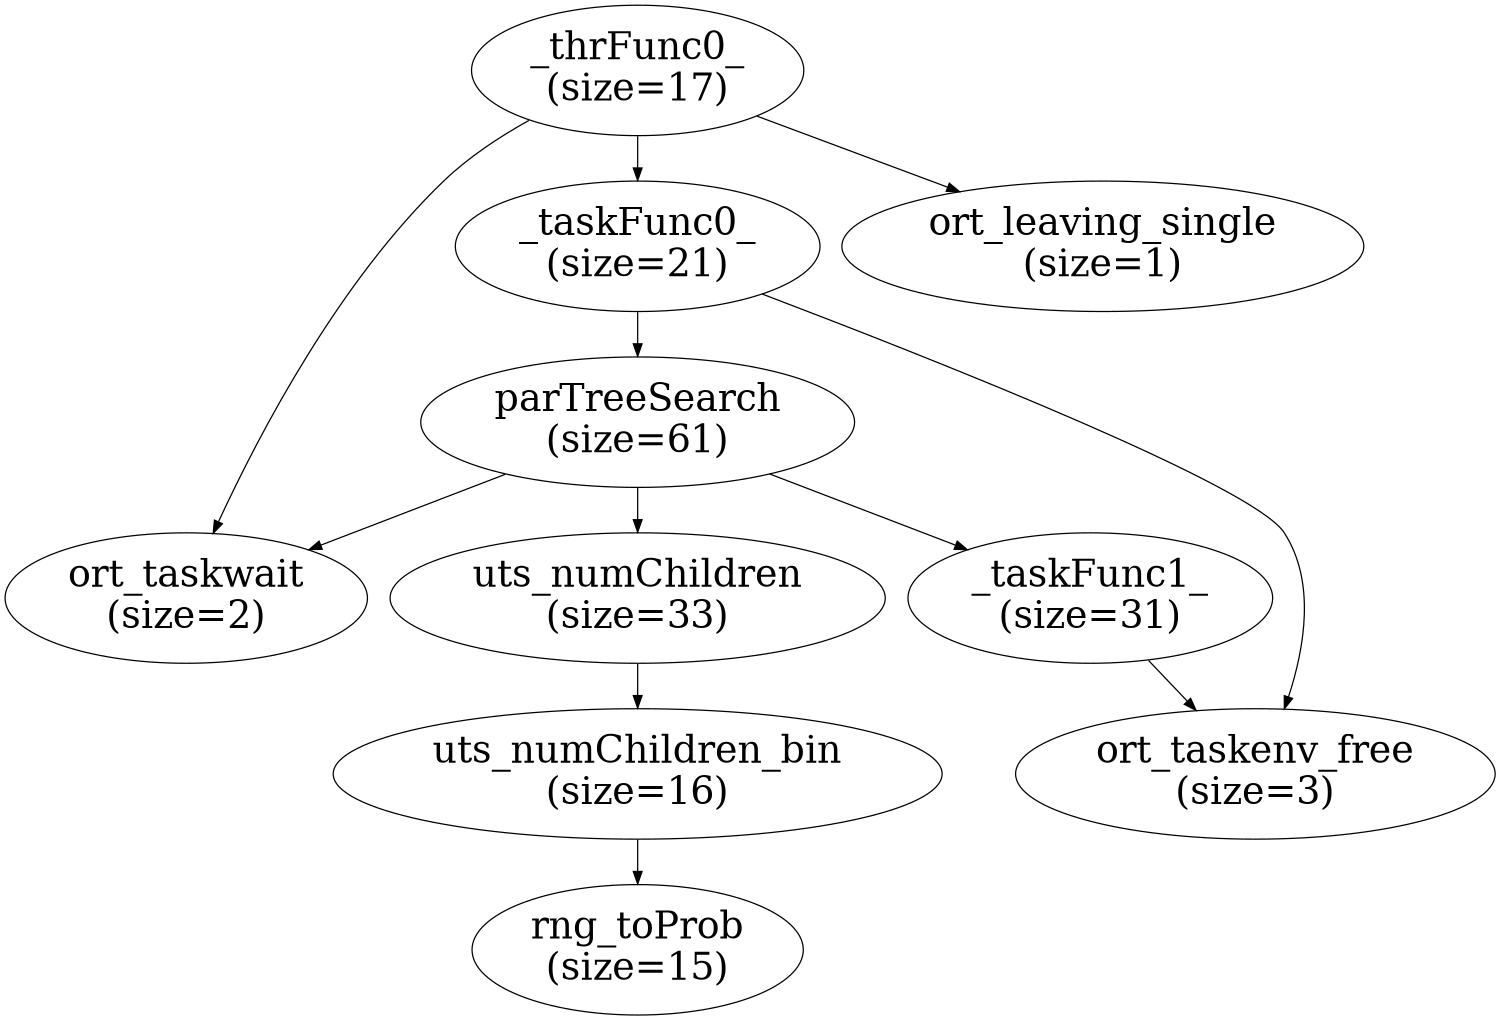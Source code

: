 digraph "" {
  size="10,8";
  rankdir=TB;
  center=1;
  rotate=0;
   {
   node [shape=plaintext,fontsize=10];

   }
   0 [label="_thrFunc0_\n(size=17)",fontsize=30]
   1 [label="ort_taskwait\n(size=2)",fontsize=30]
   2 [label="_taskFunc0_\n(size=21)",fontsize=30]
   3 [label="ort_taskenv_free\n(size=3)",fontsize=30]
   4 [label="parTreeSearch\n(size=61)",fontsize=30]
   5 [label="uts_numChildren\n(size=33)",fontsize=30]
   6 [label="uts_numChildren_bin\n(size=16)",fontsize=30]
   7 [label="rng_toProb\n(size=15)",fontsize=30]
   8 [label="_taskFunc1_\n(size=31)",fontsize=30]
   9 [label="ort_leaving_single\n(size=1)",fontsize=30]
   0->1
   0->2
   0->9
   2->3
   2->4
   4->5
   4->8
   4->1
   5->6
   6->7
   8->3
}
